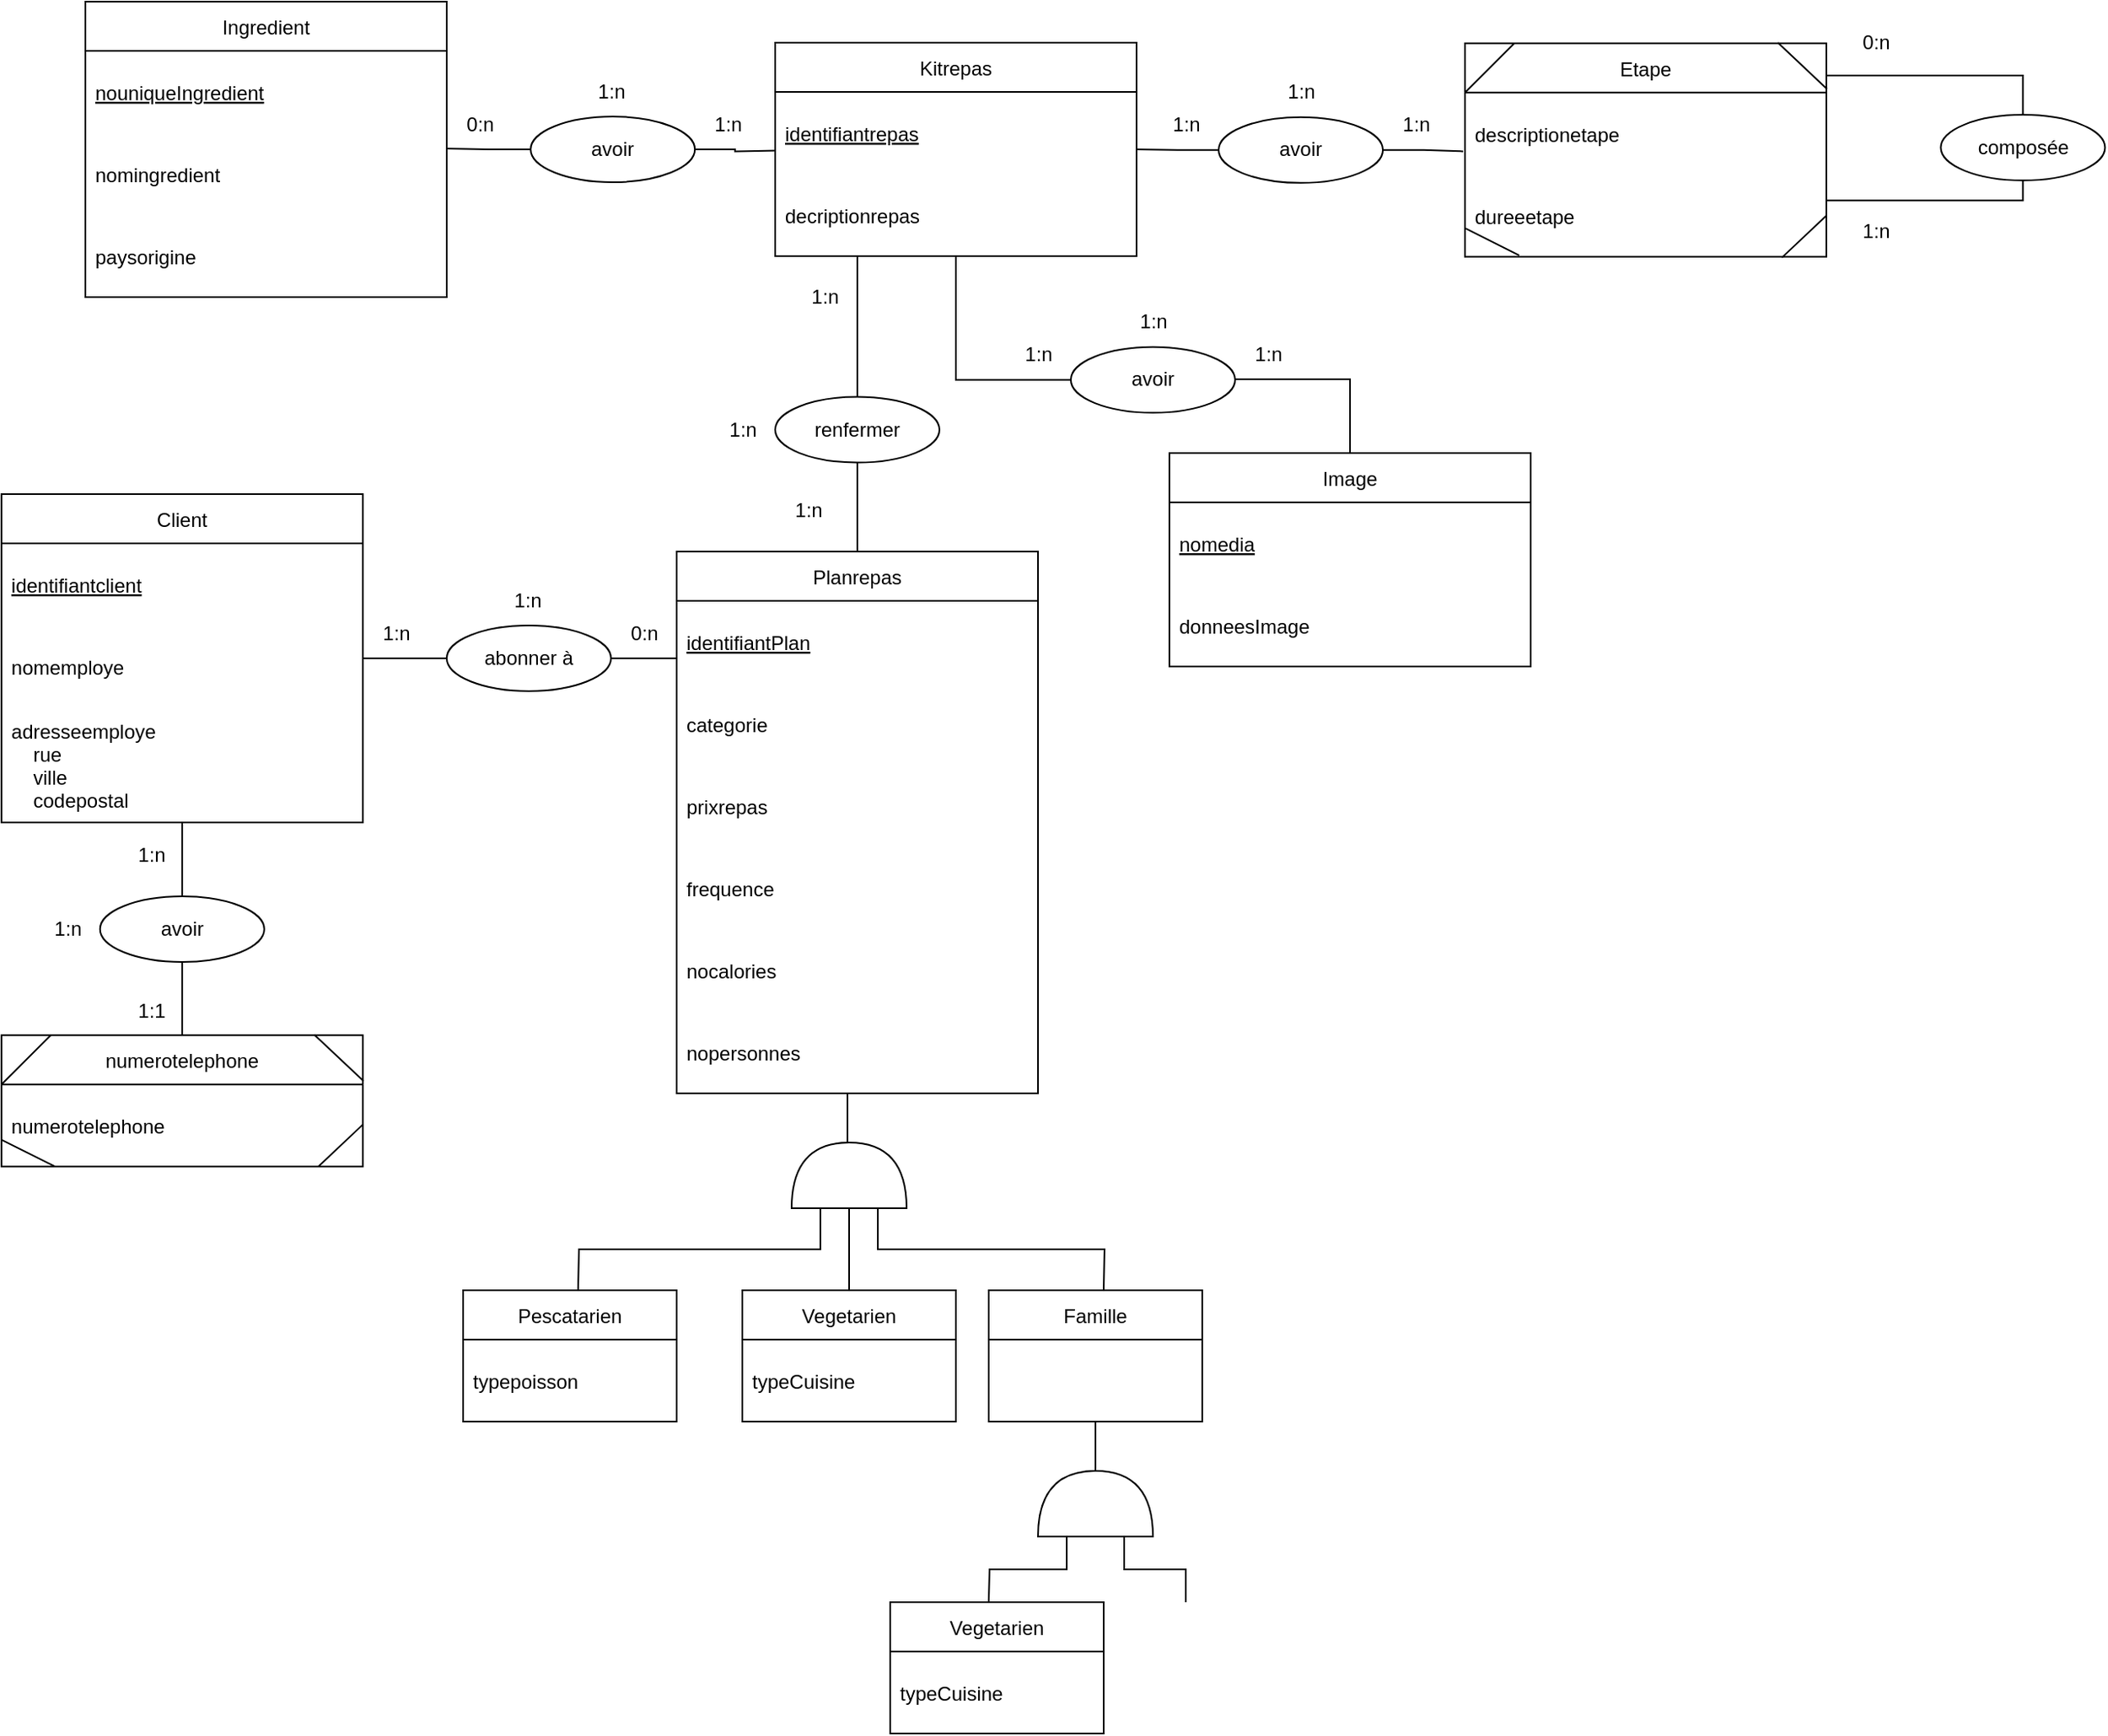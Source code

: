 <mxfile version="20.3.2" type="github">
  <diagram id="qLzMe18_uVdomcu7LG07" name="Page-1">
    <mxGraphModel dx="1675" dy="615" grid="1" gridSize="10" guides="1" tooltips="1" connect="1" arrows="1" fold="1" page="1" pageScale="1" pageWidth="850" pageHeight="1100" math="0" shadow="0">
      <root>
        <mxCell id="0" />
        <mxCell id="1" parent="0" />
        <mxCell id="M-cZQk0PQd9_l-VD5DMk-1" value="Etape" style="swimlane;fontStyle=0;childLayout=stackLayout;horizontal=1;startSize=30;horizontalStack=0;resizeParent=1;resizeParentMax=0;resizeLast=0;collapsible=1;marginBottom=0;" parent="1" vertex="1">
          <mxGeometry x="690" y="60.39" width="220" height="130" as="geometry" />
        </mxCell>
        <mxCell id="M-cZQk0PQd9_l-VD5DMk-13" value="descriptionetape" style="text;strokeColor=none;fillColor=none;align=left;verticalAlign=middle;spacingLeft=4;spacingRight=4;overflow=hidden;points=[[0,0.5],[1,0.5]];portConstraint=eastwest;rotatable=0;" parent="M-cZQk0PQd9_l-VD5DMk-1" vertex="1">
          <mxGeometry y="30" width="220" height="50" as="geometry" />
        </mxCell>
        <mxCell id="M-cZQk0PQd9_l-VD5DMk-5" value="dureeetape" style="text;strokeColor=none;fillColor=none;align=left;verticalAlign=middle;spacingLeft=4;spacingRight=4;overflow=hidden;points=[[0,0.5],[1,0.5]];portConstraint=eastwest;rotatable=0;" parent="M-cZQk0PQd9_l-VD5DMk-1" vertex="1">
          <mxGeometry y="80" width="220" height="50" as="geometry" />
        </mxCell>
        <mxCell id="M-cZQk0PQd9_l-VD5DMk-9" value="" style="endArrow=none;html=1;rounded=0;" parent="M-cZQk0PQd9_l-VD5DMk-1" edge="1">
          <mxGeometry width="50" height="50" relative="1" as="geometry">
            <mxPoint y="30" as="sourcePoint" />
            <mxPoint x="30" as="targetPoint" />
          </mxGeometry>
        </mxCell>
        <mxCell id="M-cZQk0PQd9_l-VD5DMk-10" value="" style="endArrow=none;html=1;rounded=0;exitX=0.866;exitY=-0.003;exitDx=0;exitDy=0;entryX=1.002;entryY=-0.072;entryDx=0;entryDy=0;entryPerimeter=0;exitPerimeter=0;" parent="M-cZQk0PQd9_l-VD5DMk-1" source="M-cZQk0PQd9_l-VD5DMk-1" edge="1">
          <mxGeometry width="50" height="50" relative="1" as="geometry">
            <mxPoint x="10.0" y="40" as="sourcePoint" />
            <mxPoint x="220.44" y="27.84" as="targetPoint" />
          </mxGeometry>
        </mxCell>
        <mxCell id="M-cZQk0PQd9_l-VD5DMk-12" value="" style="endArrow=none;html=1;rounded=0;exitX=1;exitY=0.5;exitDx=0;exitDy=0;entryX=0.877;entryY=1.011;entryDx=0;entryDy=0;entryPerimeter=0;" parent="M-cZQk0PQd9_l-VD5DMk-1" source="M-cZQk0PQd9_l-VD5DMk-5" target="M-cZQk0PQd9_l-VD5DMk-5" edge="1">
          <mxGeometry width="50" height="50" relative="1" as="geometry">
            <mxPoint x="200.52" y="9.55" as="sourcePoint" />
            <mxPoint x="230.44" y="37.84" as="targetPoint" />
            <Array as="points" />
          </mxGeometry>
        </mxCell>
        <mxCell id="M-cZQk0PQd9_l-VD5DMk-11" value="" style="endArrow=none;html=1;rounded=0;entryX=0.002;entryY=0.657;entryDx=0;entryDy=0;entryPerimeter=0;exitX=0.15;exitY=0.983;exitDx=0;exitDy=0;exitPerimeter=0;" parent="M-cZQk0PQd9_l-VD5DMk-1" source="M-cZQk0PQd9_l-VD5DMk-5" target="M-cZQk0PQd9_l-VD5DMk-5" edge="1">
          <mxGeometry width="50" height="50" relative="1" as="geometry">
            <mxPoint x="10.0" y="40" as="sourcePoint" />
            <mxPoint x="40.0" y="10" as="targetPoint" />
          </mxGeometry>
        </mxCell>
        <mxCell id="sjvn7pdewHHYzrczPWKb-10" style="edgeStyle=orthogonalEdgeStyle;rounded=0;orthogonalLoop=1;jettySize=auto;html=1;entryX=0;entryY=0.5;entryDx=0;entryDy=0;endArrow=none;endFill=0;" edge="1" parent="1" source="M-cZQk0PQd9_l-VD5DMk-14" target="sjvn7pdewHHYzrczPWKb-5">
          <mxGeometry relative="1" as="geometry" />
        </mxCell>
        <mxCell id="sjvn7pdewHHYzrczPWKb-18" style="edgeStyle=orthogonalEdgeStyle;rounded=0;orthogonalLoop=1;jettySize=auto;html=1;entryX=0.5;entryY=0;entryDx=0;entryDy=0;endArrow=none;endFill=0;" edge="1" parent="1" source="M-cZQk0PQd9_l-VD5DMk-14" target="sjvn7pdewHHYzrczPWKb-14">
          <mxGeometry relative="1" as="geometry">
            <Array as="points">
              <mxPoint x="320" y="210" />
              <mxPoint x="320" y="210" />
            </Array>
          </mxGeometry>
        </mxCell>
        <mxCell id="M-cZQk0PQd9_l-VD5DMk-14" value="Kitrepas" style="swimlane;fontStyle=0;childLayout=stackLayout;horizontal=1;startSize=30;horizontalStack=0;resizeParent=1;resizeParentMax=0;resizeLast=0;collapsible=1;marginBottom=0;" parent="1" vertex="1">
          <mxGeometry x="270" y="60" width="220" height="130" as="geometry" />
        </mxCell>
        <mxCell id="M-cZQk0PQd9_l-VD5DMk-15" value="identifiantrepas" style="text;strokeColor=none;fillColor=none;align=left;verticalAlign=middle;spacingLeft=4;spacingRight=4;overflow=hidden;points=[[0,0.5],[1,0.5]];portConstraint=eastwest;rotatable=0;fontStyle=4" parent="M-cZQk0PQd9_l-VD5DMk-14" vertex="1">
          <mxGeometry y="30" width="220" height="50" as="geometry" />
        </mxCell>
        <mxCell id="M-cZQk0PQd9_l-VD5DMk-16" value="decriptionrepas" style="text;strokeColor=none;fillColor=none;align=left;verticalAlign=middle;spacingLeft=4;spacingRight=4;overflow=hidden;points=[[0,0.5],[1,0.5]];portConstraint=eastwest;rotatable=0;" parent="M-cZQk0PQd9_l-VD5DMk-14" vertex="1">
          <mxGeometry y="80" width="220" height="50" as="geometry" />
        </mxCell>
        <mxCell id="sjvn7pdewHHYzrczPWKb-29" style="edgeStyle=orthogonalEdgeStyle;rounded=0;orthogonalLoop=1;jettySize=auto;html=1;entryX=1;entryY=0.5;entryDx=0;entryDy=0;endArrow=none;endFill=0;" edge="1" parent="1" target="sjvn7pdewHHYzrczPWKb-24">
          <mxGeometry relative="1" as="geometry">
            <mxPoint x="210" y="435" as="sourcePoint" />
            <Array as="points">
              <mxPoint x="200" y="435" />
              <mxPoint x="200" y="435" />
            </Array>
          </mxGeometry>
        </mxCell>
        <mxCell id="M-cZQk0PQd9_l-VD5DMk-21" value="Planrepas" style="swimlane;fontStyle=0;childLayout=stackLayout;horizontal=1;startSize=30;horizontalStack=0;resizeParent=1;resizeParentMax=0;resizeLast=0;collapsible=1;marginBottom=0;" parent="1" vertex="1">
          <mxGeometry x="210" y="370" width="220" height="330" as="geometry" />
        </mxCell>
        <mxCell id="M-cZQk0PQd9_l-VD5DMk-23" value="identifiantPlan" style="text;strokeColor=none;fillColor=none;align=left;verticalAlign=middle;spacingLeft=4;spacingRight=4;overflow=hidden;points=[[0,0.5],[1,0.5]];portConstraint=eastwest;rotatable=0;fontStyle=4" parent="M-cZQk0PQd9_l-VD5DMk-21" vertex="1">
          <mxGeometry y="30" width="220" height="50" as="geometry" />
        </mxCell>
        <mxCell id="M-cZQk0PQd9_l-VD5DMk-22" value="categorie" style="text;strokeColor=none;fillColor=none;align=left;verticalAlign=middle;spacingLeft=4;spacingRight=4;overflow=hidden;points=[[0,0.5],[1,0.5]];portConstraint=eastwest;rotatable=0;" parent="M-cZQk0PQd9_l-VD5DMk-21" vertex="1">
          <mxGeometry y="80" width="220" height="50" as="geometry" />
        </mxCell>
        <mxCell id="sjvn7pdewHHYzrczPWKb-44" value="prixrepas" style="text;strokeColor=none;fillColor=none;align=left;verticalAlign=middle;spacingLeft=4;spacingRight=4;overflow=hidden;points=[[0,0.5],[1,0.5]];portConstraint=eastwest;rotatable=0;" vertex="1" parent="M-cZQk0PQd9_l-VD5DMk-21">
          <mxGeometry y="130" width="220" height="50" as="geometry" />
        </mxCell>
        <mxCell id="sjvn7pdewHHYzrczPWKb-45" value="frequence" style="text;strokeColor=none;fillColor=none;align=left;verticalAlign=middle;spacingLeft=4;spacingRight=4;overflow=hidden;points=[[0,0.5],[1,0.5]];portConstraint=eastwest;rotatable=0;" vertex="1" parent="M-cZQk0PQd9_l-VD5DMk-21">
          <mxGeometry y="180" width="220" height="50" as="geometry" />
        </mxCell>
        <mxCell id="sjvn7pdewHHYzrczPWKb-46" value="nocalories" style="text;strokeColor=none;fillColor=none;align=left;verticalAlign=middle;spacingLeft=4;spacingRight=4;overflow=hidden;points=[[0,0.5],[1,0.5]];portConstraint=eastwest;rotatable=0;" vertex="1" parent="M-cZQk0PQd9_l-VD5DMk-21">
          <mxGeometry y="230" width="220" height="50" as="geometry" />
        </mxCell>
        <mxCell id="sjvn7pdewHHYzrczPWKb-47" value="nopersonnes" style="text;strokeColor=none;fillColor=none;align=left;verticalAlign=middle;spacingLeft=4;spacingRight=4;overflow=hidden;points=[[0,0.5],[1,0.5]];portConstraint=eastwest;rotatable=0;" vertex="1" parent="M-cZQk0PQd9_l-VD5DMk-21">
          <mxGeometry y="280" width="220" height="50" as="geometry" />
        </mxCell>
        <mxCell id="M-cZQk0PQd9_l-VD5DMk-26" style="edgeStyle=orthogonalEdgeStyle;rounded=0;orthogonalLoop=1;jettySize=auto;html=1;exitX=0;exitY=0.5;exitDx=0;exitDy=0;endArrow=none;endFill=0;" parent="1" edge="1">
          <mxGeometry relative="1" as="geometry">
            <mxPoint x="540" y="125.39" as="sourcePoint" />
            <mxPoint x="490" y="125" as="targetPoint" />
            <Array as="points">
              <mxPoint x="515" y="125" />
              <mxPoint x="490" y="125" />
            </Array>
          </mxGeometry>
        </mxCell>
        <mxCell id="M-cZQk0PQd9_l-VD5DMk-28" style="edgeStyle=orthogonalEdgeStyle;rounded=0;orthogonalLoop=1;jettySize=auto;html=1;exitX=1;exitY=0.5;exitDx=0;exitDy=0;entryX=-0.005;entryY=0.716;entryDx=0;entryDy=0;entryPerimeter=0;endArrow=none;endFill=0;" parent="1" source="M-cZQk0PQd9_l-VD5DMk-29" target="M-cZQk0PQd9_l-VD5DMk-13" edge="1">
          <mxGeometry relative="1" as="geometry">
            <mxPoint x="640" y="125.39" as="sourcePoint" />
          </mxGeometry>
        </mxCell>
        <mxCell id="M-cZQk0PQd9_l-VD5DMk-29" value="avoir" style="ellipse;whiteSpace=wrap;html=1;align=center;strokeColor=default;fillColor=none;" parent="1" vertex="1">
          <mxGeometry x="540" y="105.39" width="100" height="40" as="geometry" />
        </mxCell>
        <mxCell id="M-cZQk0PQd9_l-VD5DMk-31" value="Ingredient" style="swimlane;fontStyle=0;childLayout=stackLayout;horizontal=1;startSize=30;horizontalStack=0;resizeParent=1;resizeParentMax=0;resizeLast=0;collapsible=1;marginBottom=0;" parent="1" vertex="1">
          <mxGeometry x="-150" y="35" width="220" height="180" as="geometry" />
        </mxCell>
        <mxCell id="M-cZQk0PQd9_l-VD5DMk-32" value="nouniqueIngredient" style="text;strokeColor=none;fillColor=none;align=left;verticalAlign=middle;spacingLeft=4;spacingRight=4;overflow=hidden;points=[[0,0.5],[1,0.5]];portConstraint=eastwest;rotatable=0;fontStyle=4" parent="M-cZQk0PQd9_l-VD5DMk-31" vertex="1">
          <mxGeometry y="30" width="220" height="50" as="geometry" />
        </mxCell>
        <mxCell id="M-cZQk0PQd9_l-VD5DMk-33" value="nomingredient" style="text;strokeColor=none;fillColor=none;align=left;verticalAlign=middle;spacingLeft=4;spacingRight=4;overflow=hidden;points=[[0,0.5],[1,0.5]];portConstraint=eastwest;rotatable=0;" parent="M-cZQk0PQd9_l-VD5DMk-31" vertex="1">
          <mxGeometry y="80" width="220" height="50" as="geometry" />
        </mxCell>
        <mxCell id="M-cZQk0PQd9_l-VD5DMk-34" value="paysorigine" style="text;strokeColor=none;fillColor=none;align=left;verticalAlign=middle;spacingLeft=4;spacingRight=4;overflow=hidden;points=[[0,0.5],[1,0.5]];portConstraint=eastwest;rotatable=0;" parent="M-cZQk0PQd9_l-VD5DMk-31" vertex="1">
          <mxGeometry y="130" width="220" height="50" as="geometry" />
        </mxCell>
        <mxCell id="M-cZQk0PQd9_l-VD5DMk-35" style="edgeStyle=orthogonalEdgeStyle;rounded=0;orthogonalLoop=1;jettySize=auto;html=1;exitX=0;exitY=0.5;exitDx=0;exitDy=0;endArrow=none;endFill=0;entryX=0.998;entryY=0.19;entryDx=0;entryDy=0;entryPerimeter=0;" parent="1" target="M-cZQk0PQd9_l-VD5DMk-33" edge="1">
          <mxGeometry relative="1" as="geometry">
            <mxPoint x="121.1" y="125.0" as="sourcePoint" />
            <mxPoint x="120" y="100" as="targetPoint" />
            <Array as="points">
              <mxPoint x="96" y="125" />
            </Array>
          </mxGeometry>
        </mxCell>
        <mxCell id="M-cZQk0PQd9_l-VD5DMk-36" style="edgeStyle=orthogonalEdgeStyle;rounded=0;orthogonalLoop=1;jettySize=auto;html=1;exitX=1;exitY=0.5;exitDx=0;exitDy=0;entryX=-0.005;entryY=0.716;entryDx=0;entryDy=0;entryPerimeter=0;endArrow=none;endFill=0;" parent="1" source="M-cZQk0PQd9_l-VD5DMk-37" edge="1">
          <mxGeometry relative="1" as="geometry">
            <mxPoint x="221.1" y="125.0" as="sourcePoint" />
            <mxPoint x="270.0" y="125.8" as="targetPoint" />
          </mxGeometry>
        </mxCell>
        <mxCell id="M-cZQk0PQd9_l-VD5DMk-37" value="avoir" style="ellipse;whiteSpace=wrap;html=1;align=center;strokeColor=default;fillColor=none;" parent="1" vertex="1">
          <mxGeometry x="121.1" y="105" width="100" height="40" as="geometry" />
        </mxCell>
        <mxCell id="M-cZQk0PQd9_l-VD5DMk-38" value="0:n" style="text;html=1;align=center;verticalAlign=middle;resizable=0;points=[];autosize=1;strokeColor=none;fillColor=none;" parent="1" vertex="1">
          <mxGeometry x="70" y="95" width="40" height="30" as="geometry" />
        </mxCell>
        <mxCell id="M-cZQk0PQd9_l-VD5DMk-39" value="1:n" style="text;html=1;align=center;verticalAlign=middle;resizable=0;points=[];autosize=1;strokeColor=none;fillColor=none;" parent="1" vertex="1">
          <mxGeometry x="221.1" y="95" width="40" height="30" as="geometry" />
        </mxCell>
        <mxCell id="M-cZQk0PQd9_l-VD5DMk-40" value="1:n" style="text;html=1;align=center;verticalAlign=middle;resizable=0;points=[];autosize=1;strokeColor=none;fillColor=none;" parent="1" vertex="1">
          <mxGeometry x="150" y="75" width="40" height="30" as="geometry" />
        </mxCell>
        <mxCell id="M-cZQk0PQd9_l-VD5DMk-41" value="1:n" style="text;html=1;align=center;verticalAlign=middle;resizable=0;points=[];autosize=1;strokeColor=none;fillColor=none;" parent="1" vertex="1">
          <mxGeometry x="570" y="75" width="40" height="30" as="geometry" />
        </mxCell>
        <mxCell id="M-cZQk0PQd9_l-VD5DMk-42" value="1:n" style="text;html=1;align=center;verticalAlign=middle;resizable=0;points=[];autosize=1;strokeColor=none;fillColor=none;" parent="1" vertex="1">
          <mxGeometry x="500" y="95" width="40" height="30" as="geometry" />
        </mxCell>
        <mxCell id="M-cZQk0PQd9_l-VD5DMk-43" value="1:n" style="text;html=1;align=center;verticalAlign=middle;resizable=0;points=[];autosize=1;strokeColor=none;fillColor=none;" parent="1" vertex="1">
          <mxGeometry x="640" y="95" width="40" height="30" as="geometry" />
        </mxCell>
        <mxCell id="M-cZQk0PQd9_l-VD5DMk-44" style="edgeStyle=orthogonalEdgeStyle;rounded=0;orthogonalLoop=1;jettySize=auto;html=1;exitX=0.5;exitY=0;exitDx=0;exitDy=0;endArrow=none;endFill=0;" parent="1" source="M-cZQk0PQd9_l-VD5DMk-45" edge="1">
          <mxGeometry relative="1" as="geometry">
            <mxPoint x="960" y="100.39" as="sourcePoint" />
            <mxPoint x="910.0" y="100" as="targetPoint" />
            <Array as="points">
              <mxPoint x="1030" y="80" />
              <mxPoint x="910" y="80" />
            </Array>
          </mxGeometry>
        </mxCell>
        <mxCell id="M-cZQk0PQd9_l-VD5DMk-45" value="composée" style="ellipse;whiteSpace=wrap;html=1;align=center;strokeColor=default;fillColor=none;" parent="1" vertex="1">
          <mxGeometry x="979.7" y="103.92" width="100" height="40" as="geometry" />
        </mxCell>
        <mxCell id="M-cZQk0PQd9_l-VD5DMk-46" value="0:n" style="text;html=1;align=center;verticalAlign=middle;resizable=0;points=[];autosize=1;strokeColor=none;fillColor=none;" parent="1" vertex="1">
          <mxGeometry x="920" y="45" width="40" height="30" as="geometry" />
        </mxCell>
        <mxCell id="M-cZQk0PQd9_l-VD5DMk-47" value="1:n" style="text;html=1;align=center;verticalAlign=middle;resizable=0;points=[];autosize=1;strokeColor=none;fillColor=none;" parent="1" vertex="1">
          <mxGeometry x="920" y="160" width="40" height="30" as="geometry" />
        </mxCell>
        <mxCell id="M-cZQk0PQd9_l-VD5DMk-49" style="edgeStyle=orthogonalEdgeStyle;rounded=0;orthogonalLoop=1;jettySize=auto;html=1;exitX=0.5;exitY=1;exitDx=0;exitDy=0;endArrow=none;endFill=0;" parent="1" source="M-cZQk0PQd9_l-VD5DMk-45" edge="1">
          <mxGeometry relative="1" as="geometry">
            <mxPoint x="989.7" y="153.92" as="sourcePoint" />
            <mxPoint x="910" y="156.08" as="targetPoint" />
            <Array as="points">
              <mxPoint x="1029.7" y="155.92" />
            </Array>
          </mxGeometry>
        </mxCell>
        <mxCell id="sjvn7pdewHHYzrczPWKb-9" style="edgeStyle=orthogonalEdgeStyle;rounded=0;orthogonalLoop=1;jettySize=auto;html=1;exitX=0.5;exitY=0;exitDx=0;exitDy=0;entryX=0;entryY=1;entryDx=0;entryDy=0;entryPerimeter=0;endArrow=none;endFill=0;" edge="1" parent="1" source="sjvn7pdewHHYzrczPWKb-1" target="sjvn7pdewHHYzrczPWKb-8">
          <mxGeometry relative="1" as="geometry">
            <Array as="points">
              <mxPoint x="620" y="265" />
            </Array>
          </mxGeometry>
        </mxCell>
        <mxCell id="sjvn7pdewHHYzrczPWKb-1" value="Image" style="swimlane;fontStyle=0;childLayout=stackLayout;horizontal=1;startSize=30;horizontalStack=0;resizeParent=1;resizeParentMax=0;resizeLast=0;collapsible=1;marginBottom=0;" vertex="1" parent="1">
          <mxGeometry x="510" y="310" width="220" height="130" as="geometry" />
        </mxCell>
        <mxCell id="sjvn7pdewHHYzrczPWKb-2" value="nomedia" style="text;strokeColor=none;fillColor=none;align=left;verticalAlign=middle;spacingLeft=4;spacingRight=4;overflow=hidden;points=[[0,0.5],[1,0.5]];portConstraint=eastwest;rotatable=0;fontStyle=4" vertex="1" parent="sjvn7pdewHHYzrczPWKb-1">
          <mxGeometry y="30" width="220" height="50" as="geometry" />
        </mxCell>
        <mxCell id="sjvn7pdewHHYzrczPWKb-3" value="donneesImage" style="text;strokeColor=none;fillColor=none;align=left;verticalAlign=middle;spacingLeft=4;spacingRight=4;overflow=hidden;points=[[0,0.5],[1,0.5]];portConstraint=eastwest;rotatable=0;" vertex="1" parent="sjvn7pdewHHYzrczPWKb-1">
          <mxGeometry y="80" width="220" height="50" as="geometry" />
        </mxCell>
        <mxCell id="sjvn7pdewHHYzrczPWKb-5" value="avoir" style="ellipse;whiteSpace=wrap;html=1;align=center;strokeColor=default;fillColor=none;" vertex="1" parent="1">
          <mxGeometry x="450" y="245.39" width="100" height="40" as="geometry" />
        </mxCell>
        <mxCell id="sjvn7pdewHHYzrczPWKb-6" value="1:n" style="text;html=1;align=center;verticalAlign=middle;resizable=0;points=[];autosize=1;strokeColor=none;fillColor=none;" vertex="1" parent="1">
          <mxGeometry x="480" y="215" width="40" height="30" as="geometry" />
        </mxCell>
        <mxCell id="sjvn7pdewHHYzrczPWKb-7" value="1:n" style="text;html=1;align=center;verticalAlign=middle;resizable=0;points=[];autosize=1;strokeColor=none;fillColor=none;" vertex="1" parent="1">
          <mxGeometry x="410" y="235" width="40" height="30" as="geometry" />
        </mxCell>
        <mxCell id="sjvn7pdewHHYzrczPWKb-8" value="1:n" style="text;html=1;align=center;verticalAlign=middle;resizable=0;points=[];autosize=1;strokeColor=none;fillColor=none;" vertex="1" parent="1">
          <mxGeometry x="550" y="235" width="40" height="30" as="geometry" />
        </mxCell>
        <mxCell id="sjvn7pdewHHYzrczPWKb-19" style="edgeStyle=orthogonalEdgeStyle;rounded=0;orthogonalLoop=1;jettySize=auto;html=1;entryX=0.5;entryY=0;entryDx=0;entryDy=0;endArrow=none;endFill=0;" edge="1" parent="1" source="sjvn7pdewHHYzrczPWKb-14" target="M-cZQk0PQd9_l-VD5DMk-21">
          <mxGeometry relative="1" as="geometry" />
        </mxCell>
        <mxCell id="sjvn7pdewHHYzrczPWKb-14" value="renfermer" style="ellipse;whiteSpace=wrap;html=1;align=center;strokeColor=default;fillColor=none;" vertex="1" parent="1">
          <mxGeometry x="270" y="275.78" width="100" height="40" as="geometry" />
        </mxCell>
        <mxCell id="sjvn7pdewHHYzrczPWKb-15" value="1:n" style="text;html=1;align=center;verticalAlign=middle;resizable=0;points=[];autosize=1;strokeColor=none;fillColor=none;" vertex="1" parent="1">
          <mxGeometry x="270" y="330" width="40" height="30" as="geometry" />
        </mxCell>
        <mxCell id="sjvn7pdewHHYzrczPWKb-16" value="1:n" style="text;html=1;align=center;verticalAlign=middle;resizable=0;points=[];autosize=1;strokeColor=none;fillColor=none;" vertex="1" parent="1">
          <mxGeometry x="280" y="200" width="40" height="30" as="geometry" />
        </mxCell>
        <mxCell id="sjvn7pdewHHYzrczPWKb-17" value="1:n" style="text;html=1;align=center;verticalAlign=middle;resizable=0;points=[];autosize=1;strokeColor=none;fillColor=none;" vertex="1" parent="1">
          <mxGeometry x="230" y="280.78" width="40" height="30" as="geometry" />
        </mxCell>
        <mxCell id="zZUwTIv76cybzQ7KNxOM-16" style="edgeStyle=orthogonalEdgeStyle;rounded=0;orthogonalLoop=1;jettySize=auto;html=1;exitX=0;exitY=0.25;exitDx=0;exitDy=0;exitPerimeter=0;endArrow=none;endFill=0;" edge="1" parent="1" source="zZUwTIv76cybzQ7KNxOM-19">
          <mxGeometry relative="1" as="geometry">
            <mxPoint x="150" y="820" as="targetPoint" />
          </mxGeometry>
        </mxCell>
        <mxCell id="sjvn7pdewHHYzrczPWKb-20" value="Client" style="swimlane;fontStyle=0;childLayout=stackLayout;horizontal=1;startSize=30;horizontalStack=0;resizeParent=1;resizeParentMax=0;resizeLast=0;collapsible=1;marginBottom=0;" vertex="1" parent="1">
          <mxGeometry x="-201.1" y="335" width="220" height="200" as="geometry" />
        </mxCell>
        <mxCell id="sjvn7pdewHHYzrczPWKb-21" value="identifiantclient" style="text;strokeColor=none;fillColor=none;align=left;verticalAlign=middle;spacingLeft=4;spacingRight=4;overflow=hidden;points=[[0,0.5],[1,0.5]];portConstraint=eastwest;rotatable=0;fontStyle=4" vertex="1" parent="sjvn7pdewHHYzrczPWKb-20">
          <mxGeometry y="30" width="220" height="50" as="geometry" />
        </mxCell>
        <mxCell id="sjvn7pdewHHYzrczPWKb-22" value="nomemploye" style="text;strokeColor=none;fillColor=none;align=left;verticalAlign=middle;spacingLeft=4;spacingRight=4;overflow=hidden;points=[[0,0.5],[1,0.5]];portConstraint=eastwest;rotatable=0;" vertex="1" parent="sjvn7pdewHHYzrczPWKb-20">
          <mxGeometry y="80" width="220" height="50" as="geometry" />
        </mxCell>
        <mxCell id="sjvn7pdewHHYzrczPWKb-23" value="adresseemploye&#xa;    rue&#xa;    ville&#xa;    codepostal" style="text;strokeColor=none;fillColor=none;align=left;verticalAlign=middle;spacingLeft=4;spacingRight=4;overflow=hidden;points=[[0,0.5],[1,0.5]];portConstraint=eastwest;rotatable=0;" vertex="1" parent="sjvn7pdewHHYzrczPWKb-20">
          <mxGeometry y="130" width="220" height="70" as="geometry" />
        </mxCell>
        <mxCell id="zZUwTIv76cybzQ7KNxOM-17" style="edgeStyle=orthogonalEdgeStyle;rounded=0;orthogonalLoop=1;jettySize=auto;html=1;exitX=0;exitY=0.5;exitDx=0;exitDy=0;exitPerimeter=0;endArrow=none;endFill=0;entryX=0.5;entryY=0;entryDx=0;entryDy=0;" edge="1" parent="1" source="zZUwTIv76cybzQ7KNxOM-19" target="zZUwTIv76cybzQ7KNxOM-23">
          <mxGeometry relative="1" as="geometry">
            <mxPoint x="310" y="810" as="targetPoint" />
            <Array as="points">
              <mxPoint x="315" y="800" />
              <mxPoint x="315" y="800" />
            </Array>
          </mxGeometry>
        </mxCell>
        <mxCell id="sjvn7pdewHHYzrczPWKb-24" value="abonner à" style="ellipse;whiteSpace=wrap;html=1;align=center;strokeColor=default;fillColor=none;" vertex="1" parent="1">
          <mxGeometry x="70" y="415" width="100" height="40" as="geometry" />
        </mxCell>
        <mxCell id="zZUwTIv76cybzQ7KNxOM-18" style="edgeStyle=orthogonalEdgeStyle;rounded=0;orthogonalLoop=1;jettySize=auto;html=1;exitX=0;exitY=0.75;exitDx=0;exitDy=0;exitPerimeter=0;endArrow=none;endFill=0;" edge="1" parent="1" source="zZUwTIv76cybzQ7KNxOM-19">
          <mxGeometry relative="1" as="geometry">
            <mxPoint x="470" y="820" as="targetPoint" />
          </mxGeometry>
        </mxCell>
        <mxCell id="sjvn7pdewHHYzrczPWKb-25" value="1:n" style="text;html=1;align=center;verticalAlign=middle;resizable=0;points=[];autosize=1;strokeColor=none;fillColor=none;" vertex="1" parent="1">
          <mxGeometry x="18.9" y="405" width="40" height="30" as="geometry" />
        </mxCell>
        <mxCell id="zZUwTIv76cybzQ7KNxOM-33" style="edgeStyle=orthogonalEdgeStyle;rounded=0;orthogonalLoop=1;jettySize=auto;html=1;exitX=1;exitY=0.5;exitDx=0;exitDy=0;exitPerimeter=0;endArrow=none;endFill=0;" edge="1" parent="1" source="zZUwTIv76cybzQ7KNxOM-19">
          <mxGeometry relative="1" as="geometry">
            <mxPoint x="314" y="700" as="targetPoint" />
          </mxGeometry>
        </mxCell>
        <mxCell id="sjvn7pdewHHYzrczPWKb-26" value="0:n" style="text;html=1;align=center;verticalAlign=middle;resizable=0;points=[];autosize=1;strokeColor=none;fillColor=none;" vertex="1" parent="1">
          <mxGeometry x="170" y="405" width="40" height="30" as="geometry" />
        </mxCell>
        <mxCell id="zZUwTIv76cybzQ7KNxOM-19" value="" style="shape=or;whiteSpace=wrap;html=1;direction=north;" vertex="1" parent="1">
          <mxGeometry x="280" y="730" width="70" height="40" as="geometry" />
        </mxCell>
        <mxCell id="sjvn7pdewHHYzrczPWKb-27" value="1:n" style="text;html=1;align=center;verticalAlign=middle;resizable=0;points=[];autosize=1;strokeColor=none;fillColor=none;" vertex="1" parent="1">
          <mxGeometry x="98.9" y="385" width="40" height="30" as="geometry" />
        </mxCell>
        <mxCell id="zZUwTIv76cybzQ7KNxOM-20" value="Pescatarien" style="swimlane;fontStyle=0;childLayout=stackLayout;horizontal=1;startSize=30;horizontalStack=0;resizeParent=1;resizeParentMax=0;resizeLast=0;collapsible=1;marginBottom=0;" vertex="1" parent="1">
          <mxGeometry x="80" y="820" width="130" height="80" as="geometry" />
        </mxCell>
        <mxCell id="zZUwTIv76cybzQ7KNxOM-21" value="typepoisson" style="text;strokeColor=none;fillColor=none;align=left;verticalAlign=middle;spacingLeft=4;spacingRight=4;overflow=hidden;points=[[0,0.5],[1,0.5]];portConstraint=eastwest;rotatable=0;" vertex="1" parent="zZUwTIv76cybzQ7KNxOM-20">
          <mxGeometry y="30" width="130" height="50" as="geometry" />
        </mxCell>
        <mxCell id="sjvn7pdewHHYzrczPWKb-28" style="edgeStyle=orthogonalEdgeStyle;rounded=0;orthogonalLoop=1;jettySize=auto;html=1;entryX=0;entryY=0.5;entryDx=0;entryDy=0;endArrow=none;endFill=0;" edge="1" parent="1" source="sjvn7pdewHHYzrczPWKb-22" target="sjvn7pdewHHYzrczPWKb-24">
          <mxGeometry relative="1" as="geometry">
            <Array as="points">
              <mxPoint x="30" y="435" />
              <mxPoint x="30" y="435" />
            </Array>
          </mxGeometry>
        </mxCell>
        <mxCell id="zZUwTIv76cybzQ7KNxOM-23" value="Vegetarien" style="swimlane;fontStyle=0;childLayout=stackLayout;horizontal=1;startSize=30;horizontalStack=0;resizeParent=1;resizeParentMax=0;resizeLast=0;collapsible=1;marginBottom=0;" vertex="1" parent="1">
          <mxGeometry x="250" y="820" width="130" height="80" as="geometry" />
        </mxCell>
        <mxCell id="zZUwTIv76cybzQ7KNxOM-24" value="typeCuisine" style="text;strokeColor=none;fillColor=none;align=left;verticalAlign=middle;spacingLeft=4;spacingRight=4;overflow=hidden;points=[[0,0.5],[1,0.5]];portConstraint=eastwest;rotatable=0;" vertex="1" parent="zZUwTIv76cybzQ7KNxOM-23">
          <mxGeometry y="30" width="130" height="50" as="geometry" />
        </mxCell>
        <mxCell id="sjvn7pdewHHYzrczPWKb-30" value="numerotelephone" style="swimlane;fontStyle=0;childLayout=stackLayout;horizontal=1;startSize=30;horizontalStack=0;resizeParent=1;resizeParentMax=0;resizeLast=0;collapsible=1;marginBottom=0;" vertex="1" parent="1">
          <mxGeometry x="-201.1" y="664.61" width="220" height="80" as="geometry" />
        </mxCell>
        <mxCell id="sjvn7pdewHHYzrczPWKb-31" value="numerotelephone" style="text;strokeColor=none;fillColor=none;align=left;verticalAlign=middle;spacingLeft=4;spacingRight=4;overflow=hidden;points=[[0,0.5],[1,0.5]];portConstraint=eastwest;rotatable=0;" vertex="1" parent="sjvn7pdewHHYzrczPWKb-30">
          <mxGeometry y="30" width="220" height="50" as="geometry" />
        </mxCell>
        <mxCell id="sjvn7pdewHHYzrczPWKb-33" value="" style="endArrow=none;html=1;rounded=0;" edge="1" parent="sjvn7pdewHHYzrczPWKb-30">
          <mxGeometry width="50" height="50" relative="1" as="geometry">
            <mxPoint y="30" as="sourcePoint" />
            <mxPoint x="30" as="targetPoint" />
          </mxGeometry>
        </mxCell>
        <mxCell id="sjvn7pdewHHYzrczPWKb-34" value="" style="endArrow=none;html=1;rounded=0;exitX=0.866;exitY=-0.003;exitDx=0;exitDy=0;entryX=1.002;entryY=-0.072;entryDx=0;entryDy=0;entryPerimeter=0;exitPerimeter=0;" edge="1" parent="sjvn7pdewHHYzrczPWKb-30" source="sjvn7pdewHHYzrczPWKb-30">
          <mxGeometry width="50" height="50" relative="1" as="geometry">
            <mxPoint x="10.0" y="40" as="sourcePoint" />
            <mxPoint x="220.44" y="27.84" as="targetPoint" />
          </mxGeometry>
        </mxCell>
        <mxCell id="sjvn7pdewHHYzrczPWKb-35" value="" style="endArrow=none;html=1;rounded=0;exitX=1;exitY=0.5;exitDx=0;exitDy=0;entryX=0.877;entryY=1.011;entryDx=0;entryDy=0;entryPerimeter=0;" edge="1" parent="sjvn7pdewHHYzrczPWKb-30">
          <mxGeometry width="50" height="50" relative="1" as="geometry">
            <mxPoint x="220.0" y="54.45" as="sourcePoint" />
            <mxPoint x="192.94" y="80.0" as="targetPoint" />
            <Array as="points" />
          </mxGeometry>
        </mxCell>
        <mxCell id="sjvn7pdewHHYzrczPWKb-36" value="" style="endArrow=none;html=1;rounded=0;entryX=0.002;entryY=0.657;entryDx=0;entryDy=0;entryPerimeter=0;exitX=0.15;exitY=0.983;exitDx=0;exitDy=0;exitPerimeter=0;" edge="1" parent="sjvn7pdewHHYzrczPWKb-30">
          <mxGeometry width="50" height="50" relative="1" as="geometry">
            <mxPoint x="32.56" y="80.0" as="sourcePoint" />
            <mxPoint x="1.398e-13" y="63.7" as="targetPoint" />
          </mxGeometry>
        </mxCell>
        <mxCell id="zZUwTIv76cybzQ7KNxOM-35" style="edgeStyle=orthogonalEdgeStyle;rounded=0;orthogonalLoop=1;jettySize=auto;html=1;exitX=0.5;exitY=1;exitDx=0;exitDy=0;entryX=1;entryY=0.5;entryDx=0;entryDy=0;entryPerimeter=0;endArrow=none;endFill=0;" edge="1" parent="1" source="zZUwTIv76cybzQ7KNxOM-26" target="zZUwTIv76cybzQ7KNxOM-34">
          <mxGeometry relative="1" as="geometry" />
        </mxCell>
        <mxCell id="sjvn7pdewHHYzrczPWKb-42" style="edgeStyle=orthogonalEdgeStyle;rounded=0;orthogonalLoop=1;jettySize=auto;html=1;entryX=0.5;entryY=0;entryDx=0;entryDy=0;endArrow=none;endFill=0;" edge="1" parent="1" source="sjvn7pdewHHYzrczPWKb-38" target="sjvn7pdewHHYzrczPWKb-30">
          <mxGeometry relative="1" as="geometry" />
        </mxCell>
        <mxCell id="zZUwTIv76cybzQ7KNxOM-26" value="Famille" style="swimlane;fontStyle=0;childLayout=stackLayout;horizontal=1;startSize=30;horizontalStack=0;resizeParent=1;resizeParentMax=0;resizeLast=0;collapsible=1;marginBottom=0;" vertex="1" parent="1">
          <mxGeometry x="400" y="820" width="130" height="80" as="geometry" />
        </mxCell>
        <mxCell id="sjvn7pdewHHYzrczPWKb-43" style="edgeStyle=orthogonalEdgeStyle;rounded=0;orthogonalLoop=1;jettySize=auto;html=1;entryX=0.5;entryY=1;entryDx=0;entryDy=0;entryPerimeter=0;endArrow=none;endFill=0;" edge="1" parent="1" source="sjvn7pdewHHYzrczPWKb-38" target="sjvn7pdewHHYzrczPWKb-23">
          <mxGeometry relative="1" as="geometry" />
        </mxCell>
        <mxCell id="zZUwTIv76cybzQ7KNxOM-36" style="edgeStyle=orthogonalEdgeStyle;rounded=0;orthogonalLoop=1;jettySize=auto;html=1;exitX=0;exitY=0.25;exitDx=0;exitDy=0;exitPerimeter=0;endArrow=none;endFill=0;" edge="1" parent="1" source="zZUwTIv76cybzQ7KNxOM-34">
          <mxGeometry relative="1" as="geometry">
            <mxPoint x="400" y="1010" as="targetPoint" />
          </mxGeometry>
        </mxCell>
        <mxCell id="sjvn7pdewHHYzrczPWKb-38" value="avoir" style="ellipse;whiteSpace=wrap;html=1;align=center;strokeColor=default;fillColor=none;" vertex="1" parent="1">
          <mxGeometry x="-141.1" y="580" width="100" height="40" as="geometry" />
        </mxCell>
        <mxCell id="zZUwTIv76cybzQ7KNxOM-34" value="" style="shape=or;whiteSpace=wrap;html=1;direction=north;" vertex="1" parent="1">
          <mxGeometry x="430" y="930" width="70" height="40" as="geometry" />
        </mxCell>
        <mxCell id="sjvn7pdewHHYzrczPWKb-39" value="1:n" style="text;html=1;align=center;verticalAlign=middle;resizable=0;points=[];autosize=1;strokeColor=none;fillColor=none;" vertex="1" parent="1">
          <mxGeometry x="-181.1" y="585" width="40" height="30" as="geometry" />
        </mxCell>
        <mxCell id="zZUwTIv76cybzQ7KNxOM-43" style="edgeStyle=orthogonalEdgeStyle;rounded=0;orthogonalLoop=1;jettySize=auto;html=1;endArrow=none;endFill=0;entryX=0;entryY=0.75;entryDx=0;entryDy=0;entryPerimeter=0;" edge="1" parent="1" target="zZUwTIv76cybzQ7KNxOM-34">
          <mxGeometry relative="1" as="geometry">
            <mxPoint x="640" y="1050" as="targetPoint" />
            <mxPoint x="520" y="1010" as="sourcePoint" />
            <Array as="points">
              <mxPoint x="520" y="1010" />
              <mxPoint x="520" y="990" />
              <mxPoint x="483" y="990" />
            </Array>
          </mxGeometry>
        </mxCell>
        <mxCell id="sjvn7pdewHHYzrczPWKb-40" value="1:1" style="text;html=1;align=center;verticalAlign=middle;resizable=0;points=[];autosize=1;strokeColor=none;fillColor=none;" vertex="1" parent="1">
          <mxGeometry x="-130" y="634.61" width="40" height="30" as="geometry" />
        </mxCell>
        <mxCell id="zZUwTIv76cybzQ7KNxOM-45" value="Vegetarien" style="swimlane;fontStyle=0;childLayout=stackLayout;horizontal=1;startSize=30;horizontalStack=0;resizeParent=1;resizeParentMax=0;resizeLast=0;collapsible=1;marginBottom=0;" vertex="1" parent="1">
          <mxGeometry x="340" y="1010" width="130" height="80" as="geometry" />
        </mxCell>
        <mxCell id="zZUwTIv76cybzQ7KNxOM-46" value="typeCuisine" style="text;strokeColor=none;fillColor=none;align=left;verticalAlign=middle;spacingLeft=4;spacingRight=4;overflow=hidden;points=[[0,0.5],[1,0.5]];portConstraint=eastwest;rotatable=0;" vertex="1" parent="zZUwTIv76cybzQ7KNxOM-45">
          <mxGeometry y="30" width="130" height="50" as="geometry" />
        </mxCell>
        <mxCell id="sjvn7pdewHHYzrczPWKb-41" value="1:n" style="text;html=1;align=center;verticalAlign=middle;resizable=0;points=[];autosize=1;strokeColor=none;fillColor=none;" vertex="1" parent="1">
          <mxGeometry x="-130" y="540" width="40" height="30" as="geometry" />
        </mxCell>
      </root>
    </mxGraphModel>
  </diagram>
</mxfile>
